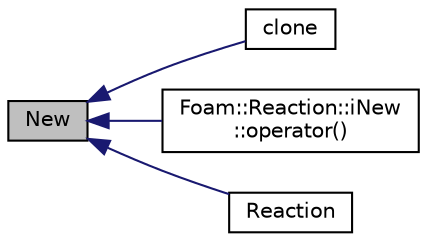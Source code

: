 digraph "New"
{
  bgcolor="transparent";
  edge [fontname="Helvetica",fontsize="10",labelfontname="Helvetica",labelfontsize="10"];
  node [fontname="Helvetica",fontsize="10",shape=record];
  rankdir="LR";
  Node1 [label="New",height=0.2,width=0.4,color="black", fillcolor="grey75", style="filled", fontcolor="black"];
  Node1 -> Node2 [dir="back",color="midnightblue",fontsize="10",style="solid",fontname="Helvetica"];
  Node2 [label="clone",height=0.2,width=0.4,color="black",URL="$a02153.html#aabcba4fd159892ce40b30a071bf211c3",tooltip="Construct and return a clone with new speciesTable. "];
  Node1 -> Node3 [dir="back",color="midnightblue",fontsize="10",style="solid",fontname="Helvetica"];
  Node3 [label="Foam::Reaction::iNew\l::operator()",height=0.2,width=0.4,color="black",URL="$a01087.html#a3af938c3ae8946d2f6718f8e0f9a0453"];
  Node1 -> Node4 [dir="back",color="midnightblue",fontsize="10",style="solid",fontname="Helvetica"];
  Node4 [label="Reaction",height=0.2,width=0.4,color="black",URL="$a02153.html#a6a2ab9e9e201cefe207e626d646c2676",tooltip="Construct from dictionary. "];
}
